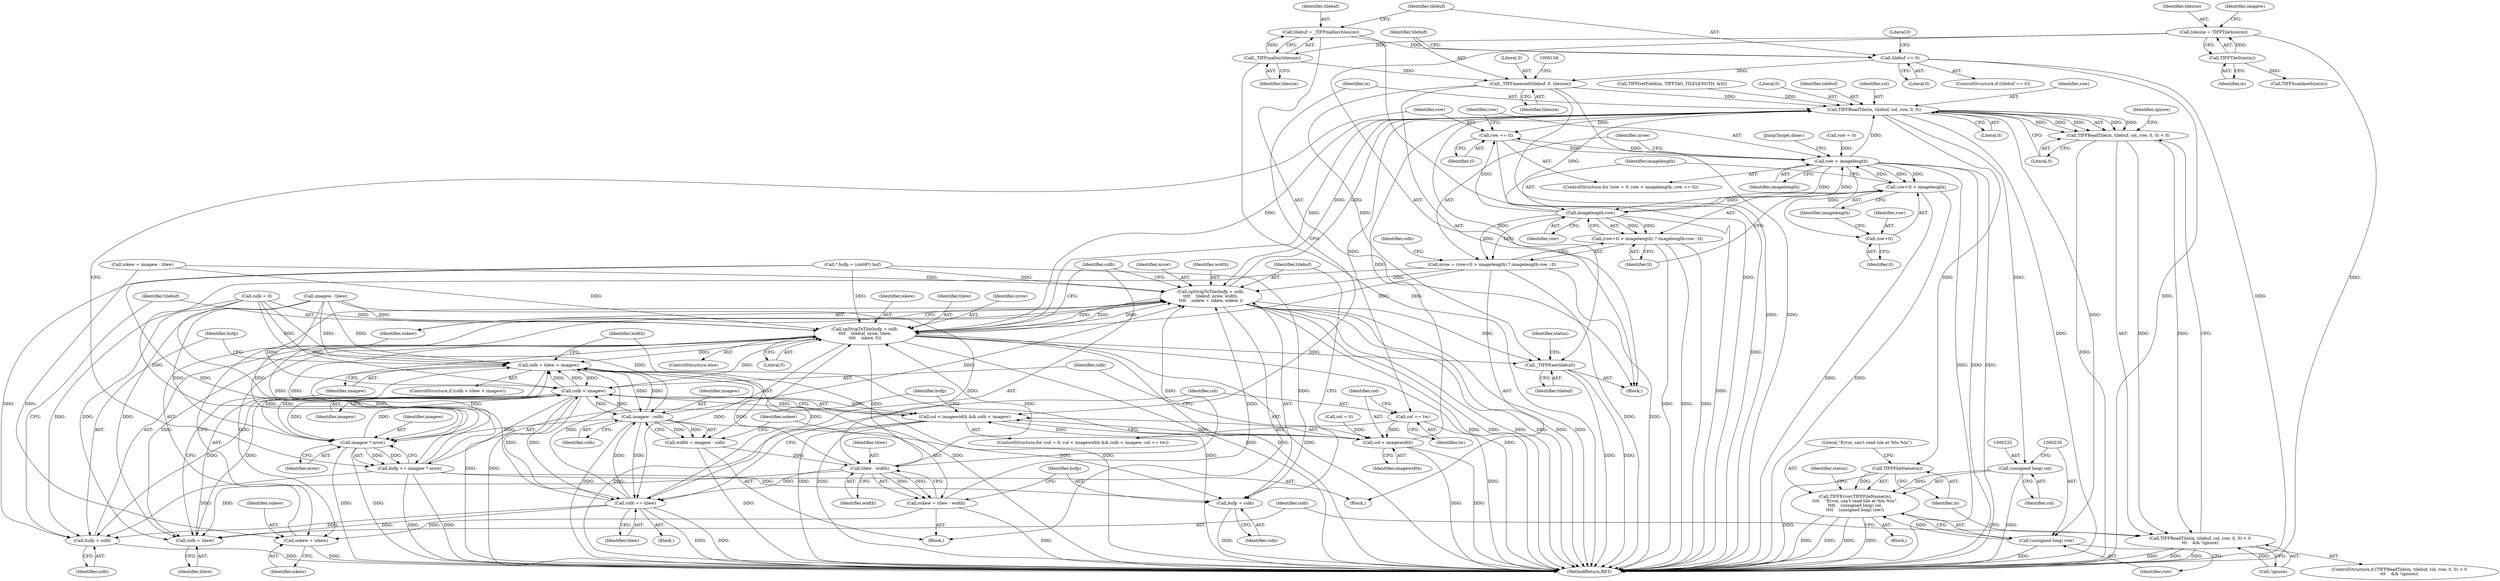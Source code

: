 digraph "1_libtiff_787c0ee906430b772f33ca50b97b8b5ca070faec@API" {
"1000151" [label="(Call,_TIFFmemset(tilebuf, 0, tilesize))"];
"1000146" [label="(Call,tilebuf == 0)"];
"1000141" [label="(Call,tilebuf = _TIFFmalloc(tilesize))"];
"1000143" [label="(Call,_TIFFmalloc(tilesize))"];
"1000108" [label="(Call,tilesize = TIFFTileSize(in))"];
"1000110" [label="(Call,TIFFTileSize(in))"];
"1000216" [label="(Call,TIFFReadTile(in, tilebuf, col, row, 0, 0))"];
"1000176" [label="(Call,row += tl)"];
"1000173" [label="(Call,row < imagelength)"];
"1000184" [label="(Call,row+tl > imagelength)"];
"1000189" [label="(Call,imagelength-row)"];
"1000181" [label="(Call,nrow = (row+tl > imagelength) ? imagelength-row : tl)"];
"1000260" [label="(Call,cpStripToTile(bufp + colb,\n\t\t\t\t    tilebuf, nrow, width,\n\t\t\t\t    oskew + iskew, oskew ))"];
"1000272" [label="(Call,cpStripToTile(bufp + colb,\n\t\t\t\t    tilebuf, nrow, tilew,\n\t\t\t\t    iskew, 0))"];
"1000242" [label="(Call,colb + tilew > imagew)"];
"1000206" [label="(Call,colb < imagew)"];
"1000202" [label="(Call,col < imagewidth && colb < imagew)"];
"1000243" [label="(Call,colb + tilew)"];
"1000251" [label="(Call,imagew - colb)"];
"1000249" [label="(Call,width = imagew - colb)"];
"1000257" [label="(Call,tilew - width)"];
"1000255" [label="(Call,oskew = tilew - width)"];
"1000267" [label="(Call,oskew + iskew)"];
"1000281" [label="(Call,colb += tilew)"];
"1000273" [label="(Call,bufp + colb)"];
"1000261" [label="(Call,bufp + colb)"];
"1000286" [label="(Call,imagew * nrow)"];
"1000284" [label="(Call,bufp += imagew * nrow)"];
"1000290" [label="(Call,_TIFFfree(tilebuf))"];
"1000183" [label="(Call,(row+tl > imagelength) ? imagelength-row : tl)"];
"1000185" [label="(Call,row+tl)"];
"1000209" [label="(Call,col += tw)"];
"1000203" [label="(Call,col < imagewidth)"];
"1000215" [label="(Call,TIFFReadTile(in, tilebuf, col, row, 0, 0) < 0)"];
"1000214" [label="(Call,TIFFReadTile(in, tilebuf, col, row, 0, 0) < 0\n\t\t\t    && !ignore)"];
"1000228" [label="(Call,TIFFFileName(in))"];
"1000227" [label="(Call,TIFFError(TIFFFileName(in),\n\t\t\t\t    \"Error, can't read tile at %lu %lu\",\n\t\t\t\t    (unsigned long) col,\n\t\t\t\t    (unsigned long) row))"];
"1000231" [label="(Call,(unsigned long) col)"];
"1000234" [label="(Call,(unsigned long) row)"];
"1000281" [label="(Call,colb += tilew)"];
"1000175" [label="(Identifier,imagelength)"];
"1000246" [label="(Identifier,imagew)"];
"1000244" [label="(Identifier,colb)"];
"1000195" [label="(Identifier,colb)"];
"1000228" [label="(Call,TIFFFileName(in))"];
"1000249" [label="(Call,width = imagew - colb)"];
"1000272" [label="(Call,cpStripToTile(bufp + colb,\n\t\t\t\t    tilebuf, nrow, tilew,\n\t\t\t\t    iskew, 0))"];
"1000142" [label="(Identifier,tilebuf)"];
"1000282" [label="(Identifier,colb)"];
"1000153" [label="(Literal,0)"];
"1000251" [label="(Call,imagew - colb)"];
"1000267" [label="(Call,oskew + iskew)"];
"1000266" [label="(Identifier,width)"];
"1000177" [label="(Identifier,row)"];
"1000258" [label="(Identifier,tilew)"];
"1000150" [label="(Literal,0)"];
"1000216" [label="(Call,TIFFReadTile(in, tilebuf, col, row, 0, 0))"];
"1000192" [label="(Identifier,tl)"];
"1000257" [label="(Call,tilew - width)"];
"1000111" [label="(Identifier,in)"];
"1000169" [label="(ControlStructure,for (row = 0; row < imagelength; row += tl))"];
"1000280" [label="(Literal,0)"];
"1000198" [label="(ControlStructure,for (col = 0; col < imagewidth && colb < imagew; col += tw))"];
"1000145" [label="(ControlStructure,if (tilebuf == 0))"];
"1000276" [label="(Identifier,tilebuf)"];
"1000189" [label="(Call,imagelength-row)"];
"1000241" [label="(ControlStructure,if (colb + tilew > imagew))"];
"1000212" [label="(Block,)"];
"1000236" [label="(Identifier,row)"];
"1000217" [label="(Identifier,in)"];
"1000277" [label="(Identifier,nrow)"];
"1000181" [label="(Call,nrow = (row+tl > imagelength) ? imagelength-row : tl)"];
"1000182" [label="(Identifier,nrow)"];
"1000194" [label="(Call,colb = 0)"];
"1000213" [label="(ControlStructure,if (TIFFReadTile(in, tilebuf, col, row, 0, 0) < 0\n\t\t\t    && !ignore))"];
"1000210" [label="(Identifier,col)"];
"1000226" [label="(Block,)"];
"1000259" [label="(Identifier,width)"];
"1000141" [label="(Call,tilebuf = _TIFFmalloc(tilesize))"];
"1000183" [label="(Call,(row+tl > imagelength) ? imagelength-row : tl)"];
"1000108" [label="(Call,tilesize = TIFFTileSize(in))"];
"1000242" [label="(Call,colb + tilew > imagew)"];
"1000265" [label="(Identifier,nrow)"];
"1000261" [label="(Call,bufp + colb)"];
"1000203" [label="(Call,col < imagewidth)"];
"1000176" [label="(Call,row += tl)"];
"1000284" [label="(Call,bufp += imagew * nrow)"];
"1000233" [label="(Identifier,col)"];
"1000219" [label="(Identifier,col)"];
"1000147" [label="(Identifier,tilebuf)"];
"1000209" [label="(Call,col += tw)"];
"1000275" [label="(Identifier,colb)"];
"1000185" [label="(Call,row+tl)"];
"1000222" [label="(Literal,0)"];
"1000260" [label="(Call,cpStripToTile(bufp + colb,\n\t\t\t\t    tilebuf, nrow, width,\n\t\t\t\t    oskew + iskew, oskew ))"];
"1000229" [label="(Identifier,in)"];
"1000252" [label="(Identifier,imagew)"];
"1000274" [label="(Identifier,bufp)"];
"1000220" [label="(Identifier,row)"];
"1000152" [label="(Identifier,tilebuf)"];
"1000207" [label="(Identifier,colb)"];
"1000126" [label="(Call,imagew - tilew)"];
"1000238" [label="(Identifier,status)"];
"1000199" [label="(Call,col = 0)"];
"1000263" [label="(Identifier,colb)"];
"1000116" [label="(Call,TIFFScanlineSize(in))"];
"1000214" [label="(Call,TIFFReadTile(in, tilebuf, col, row, 0, 0) < 0\n\t\t\t    && !ignore)"];
"1000204" [label="(Identifier,col)"];
"1000285" [label="(Identifier,bufp)"];
"1000234" [label="(Call,(unsigned long) row)"];
"1000269" [label="(Identifier,iskew)"];
"1000191" [label="(Identifier,row)"];
"1000255" [label="(Call,oskew = tilew - width)"];
"1000256" [label="(Identifier,oskew)"];
"1000188" [label="(Identifier,imagelength)"];
"1000279" [label="(Identifier,iskew)"];
"1000143" [label="(Call,_TIFFmalloc(tilesize))"];
"1000250" [label="(Identifier,width)"];
"1000262" [label="(Identifier,bufp)"];
"1000154" [label="(Identifier,tilesize)"];
"1000283" [label="(Identifier,tilew)"];
"1000268" [label="(Identifier,oskew)"];
"1000110" [label="(Call,TIFFTileSize(in))"];
"1000173" [label="(Call,row < imagelength)"];
"1000170" [label="(Call,row = 0)"];
"1000253" [label="(Identifier,colb)"];
"1000270" [label="(Identifier,oskew)"];
"1000223" [label="(Literal,0)"];
"1000151" [label="(Call,_TIFFmemset(tilebuf, 0, tilesize))"];
"1000206" [label="(Call,colb < imagew)"];
"1000164" [label="(Call,TIFFGetField(in, TIFFTAG_TILELENGTH, &tl))"];
"1000202" [label="(Call,col < imagewidth && colb < imagew)"];
"1000287" [label="(Identifier,imagew)"];
"1000211" [label="(Identifier,tw)"];
"1000187" [label="(Identifier,tl)"];
"1000102" [label="(Block,)"];
"1000225" [label="(Identifier,ignore)"];
"1000231" [label="(Call,(unsigned long) col)"];
"1000148" [label="(Literal,0)"];
"1000289" [label="(JumpTarget,done:)"];
"1000286" [label="(Call,imagew * nrow)"];
"1000146" [label="(Call,tilebuf == 0)"];
"1000243" [label="(Call,colb + tilew)"];
"1000291" [label="(Identifier,tilebuf)"];
"1000109" [label="(Identifier,tilesize)"];
"1000190" [label="(Identifier,imagelength)"];
"1000124" [label="(Call,iskew = imagew - tilew)"];
"1000144" [label="(Identifier,tilesize)"];
"1000294" [label="(MethodReturn,RET)"];
"1000115" [label="(Identifier,imagew)"];
"1000273" [label="(Call,bufp + colb)"];
"1000227" [label="(Call,TIFFError(TIFFFileName(in),\n\t\t\t\t    \"Error, can't read tile at %lu %lu\",\n\t\t\t\t    (unsigned long) col,\n\t\t\t\t    (unsigned long) row))"];
"1000186" [label="(Identifier,row)"];
"1000174" [label="(Identifier,row)"];
"1000290" [label="(Call,_TIFFfree(tilebuf))"];
"1000221" [label="(Literal,0)"];
"1000230" [label="(Literal,\"Error, can't read tile at %lu %lu\")"];
"1000184" [label="(Call,row+tl > imagelength)"];
"1000271" [label="(ControlStructure,else)"];
"1000178" [label="(Identifier,tl)"];
"1000247" [label="(Block,)"];
"1000288" [label="(Identifier,nrow)"];
"1000224" [label="(Call,!ignore)"];
"1000264" [label="(Identifier,tilebuf)"];
"1000278" [label="(Identifier,tilew)"];
"1000130" [label="(Call,* bufp = (uint8*) buf)"];
"1000245" [label="(Identifier,tilew)"];
"1000208" [label="(Identifier,imagew)"];
"1000218" [label="(Identifier,tilebuf)"];
"1000179" [label="(Block,)"];
"1000205" [label="(Identifier,imagewidth)"];
"1000293" [label="(Identifier,status)"];
"1000215" [label="(Call,TIFFReadTile(in, tilebuf, col, row, 0, 0) < 0)"];
"1000151" -> "1000102"  [label="AST: "];
"1000151" -> "1000154"  [label="CFG: "];
"1000152" -> "1000151"  [label="AST: "];
"1000153" -> "1000151"  [label="AST: "];
"1000154" -> "1000151"  [label="AST: "];
"1000156" -> "1000151"  [label="CFG: "];
"1000151" -> "1000294"  [label="DDG: "];
"1000151" -> "1000294"  [label="DDG: "];
"1000146" -> "1000151"  [label="DDG: "];
"1000143" -> "1000151"  [label="DDG: "];
"1000151" -> "1000216"  [label="DDG: "];
"1000151" -> "1000290"  [label="DDG: "];
"1000146" -> "1000145"  [label="AST: "];
"1000146" -> "1000148"  [label="CFG: "];
"1000147" -> "1000146"  [label="AST: "];
"1000148" -> "1000146"  [label="AST: "];
"1000150" -> "1000146"  [label="CFG: "];
"1000152" -> "1000146"  [label="CFG: "];
"1000146" -> "1000294"  [label="DDG: "];
"1000146" -> "1000294"  [label="DDG: "];
"1000141" -> "1000146"  [label="DDG: "];
"1000141" -> "1000102"  [label="AST: "];
"1000141" -> "1000143"  [label="CFG: "];
"1000142" -> "1000141"  [label="AST: "];
"1000143" -> "1000141"  [label="AST: "];
"1000147" -> "1000141"  [label="CFG: "];
"1000141" -> "1000294"  [label="DDG: "];
"1000143" -> "1000141"  [label="DDG: "];
"1000143" -> "1000144"  [label="CFG: "];
"1000144" -> "1000143"  [label="AST: "];
"1000143" -> "1000294"  [label="DDG: "];
"1000108" -> "1000143"  [label="DDG: "];
"1000108" -> "1000102"  [label="AST: "];
"1000108" -> "1000110"  [label="CFG: "];
"1000109" -> "1000108"  [label="AST: "];
"1000110" -> "1000108"  [label="AST: "];
"1000115" -> "1000108"  [label="CFG: "];
"1000108" -> "1000294"  [label="DDG: "];
"1000110" -> "1000108"  [label="DDG: "];
"1000110" -> "1000111"  [label="CFG: "];
"1000111" -> "1000110"  [label="AST: "];
"1000110" -> "1000116"  [label="DDG: "];
"1000216" -> "1000215"  [label="AST: "];
"1000216" -> "1000222"  [label="CFG: "];
"1000217" -> "1000216"  [label="AST: "];
"1000218" -> "1000216"  [label="AST: "];
"1000219" -> "1000216"  [label="AST: "];
"1000220" -> "1000216"  [label="AST: "];
"1000221" -> "1000216"  [label="AST: "];
"1000222" -> "1000216"  [label="AST: "];
"1000223" -> "1000216"  [label="CFG: "];
"1000216" -> "1000294"  [label="DDG: "];
"1000216" -> "1000176"  [label="DDG: "];
"1000216" -> "1000209"  [label="DDG: "];
"1000216" -> "1000215"  [label="DDG: "];
"1000216" -> "1000215"  [label="DDG: "];
"1000216" -> "1000215"  [label="DDG: "];
"1000216" -> "1000215"  [label="DDG: "];
"1000216" -> "1000215"  [label="DDG: "];
"1000164" -> "1000216"  [label="DDG: "];
"1000260" -> "1000216"  [label="DDG: "];
"1000272" -> "1000216"  [label="DDG: "];
"1000203" -> "1000216"  [label="DDG: "];
"1000189" -> "1000216"  [label="DDG: "];
"1000173" -> "1000216"  [label="DDG: "];
"1000216" -> "1000228"  [label="DDG: "];
"1000216" -> "1000231"  [label="DDG: "];
"1000216" -> "1000234"  [label="DDG: "];
"1000216" -> "1000260"  [label="DDG: "];
"1000216" -> "1000272"  [label="DDG: "];
"1000216" -> "1000290"  [label="DDG: "];
"1000176" -> "1000169"  [label="AST: "];
"1000176" -> "1000178"  [label="CFG: "];
"1000177" -> "1000176"  [label="AST: "];
"1000178" -> "1000176"  [label="AST: "];
"1000174" -> "1000176"  [label="CFG: "];
"1000176" -> "1000294"  [label="DDG: "];
"1000176" -> "1000173"  [label="DDG: "];
"1000189" -> "1000176"  [label="DDG: "];
"1000173" -> "1000176"  [label="DDG: "];
"1000173" -> "1000169"  [label="AST: "];
"1000173" -> "1000175"  [label="CFG: "];
"1000174" -> "1000173"  [label="AST: "];
"1000175" -> "1000173"  [label="AST: "];
"1000182" -> "1000173"  [label="CFG: "];
"1000289" -> "1000173"  [label="CFG: "];
"1000173" -> "1000294"  [label="DDG: "];
"1000173" -> "1000294"  [label="DDG: "];
"1000173" -> "1000294"  [label="DDG: "];
"1000170" -> "1000173"  [label="DDG: "];
"1000184" -> "1000173"  [label="DDG: "];
"1000189" -> "1000173"  [label="DDG: "];
"1000173" -> "1000184"  [label="DDG: "];
"1000173" -> "1000184"  [label="DDG: "];
"1000173" -> "1000185"  [label="DDG: "];
"1000173" -> "1000189"  [label="DDG: "];
"1000184" -> "1000183"  [label="AST: "];
"1000184" -> "1000188"  [label="CFG: "];
"1000185" -> "1000184"  [label="AST: "];
"1000188" -> "1000184"  [label="AST: "];
"1000190" -> "1000184"  [label="CFG: "];
"1000192" -> "1000184"  [label="CFG: "];
"1000184" -> "1000294"  [label="DDG: "];
"1000184" -> "1000294"  [label="DDG: "];
"1000184" -> "1000189"  [label="DDG: "];
"1000189" -> "1000183"  [label="AST: "];
"1000189" -> "1000191"  [label="CFG: "];
"1000190" -> "1000189"  [label="AST: "];
"1000191" -> "1000189"  [label="AST: "];
"1000183" -> "1000189"  [label="CFG: "];
"1000189" -> "1000294"  [label="DDG: "];
"1000189" -> "1000181"  [label="DDG: "];
"1000189" -> "1000181"  [label="DDG: "];
"1000189" -> "1000183"  [label="DDG: "];
"1000189" -> "1000183"  [label="DDG: "];
"1000181" -> "1000179"  [label="AST: "];
"1000181" -> "1000183"  [label="CFG: "];
"1000182" -> "1000181"  [label="AST: "];
"1000183" -> "1000181"  [label="AST: "];
"1000195" -> "1000181"  [label="CFG: "];
"1000181" -> "1000294"  [label="DDG: "];
"1000181" -> "1000294"  [label="DDG: "];
"1000181" -> "1000260"  [label="DDG: "];
"1000181" -> "1000272"  [label="DDG: "];
"1000181" -> "1000286"  [label="DDG: "];
"1000260" -> "1000247"  [label="AST: "];
"1000260" -> "1000270"  [label="CFG: "];
"1000261" -> "1000260"  [label="AST: "];
"1000264" -> "1000260"  [label="AST: "];
"1000265" -> "1000260"  [label="AST: "];
"1000266" -> "1000260"  [label="AST: "];
"1000267" -> "1000260"  [label="AST: "];
"1000270" -> "1000260"  [label="AST: "];
"1000282" -> "1000260"  [label="CFG: "];
"1000260" -> "1000294"  [label="DDG: "];
"1000260" -> "1000294"  [label="DDG: "];
"1000260" -> "1000294"  [label="DDG: "];
"1000260" -> "1000294"  [label="DDG: "];
"1000260" -> "1000294"  [label="DDG: "];
"1000260" -> "1000294"  [label="DDG: "];
"1000284" -> "1000260"  [label="DDG: "];
"1000130" -> "1000260"  [label="DDG: "];
"1000251" -> "1000260"  [label="DDG: "];
"1000272" -> "1000260"  [label="DDG: "];
"1000272" -> "1000260"  [label="DDG: "];
"1000257" -> "1000260"  [label="DDG: "];
"1000255" -> "1000260"  [label="DDG: "];
"1000124" -> "1000260"  [label="DDG: "];
"1000260" -> "1000272"  [label="DDG: "];
"1000260" -> "1000286"  [label="DDG: "];
"1000260" -> "1000290"  [label="DDG: "];
"1000272" -> "1000271"  [label="AST: "];
"1000272" -> "1000280"  [label="CFG: "];
"1000273" -> "1000272"  [label="AST: "];
"1000276" -> "1000272"  [label="AST: "];
"1000277" -> "1000272"  [label="AST: "];
"1000278" -> "1000272"  [label="AST: "];
"1000279" -> "1000272"  [label="AST: "];
"1000280" -> "1000272"  [label="AST: "];
"1000282" -> "1000272"  [label="CFG: "];
"1000272" -> "1000294"  [label="DDG: "];
"1000272" -> "1000294"  [label="DDG: "];
"1000272" -> "1000294"  [label="DDG: "];
"1000272" -> "1000294"  [label="DDG: "];
"1000272" -> "1000242"  [label="DDG: "];
"1000272" -> "1000243"  [label="DDG: "];
"1000272" -> "1000257"  [label="DDG: "];
"1000272" -> "1000267"  [label="DDG: "];
"1000284" -> "1000272"  [label="DDG: "];
"1000130" -> "1000272"  [label="DDG: "];
"1000281" -> "1000272"  [label="DDG: "];
"1000194" -> "1000272"  [label="DDG: "];
"1000206" -> "1000272"  [label="DDG: "];
"1000126" -> "1000272"  [label="DDG: "];
"1000257" -> "1000272"  [label="DDG: "];
"1000124" -> "1000272"  [label="DDG: "];
"1000272" -> "1000281"  [label="DDG: "];
"1000272" -> "1000286"  [label="DDG: "];
"1000272" -> "1000290"  [label="DDG: "];
"1000242" -> "1000241"  [label="AST: "];
"1000242" -> "1000246"  [label="CFG: "];
"1000243" -> "1000242"  [label="AST: "];
"1000246" -> "1000242"  [label="AST: "];
"1000250" -> "1000242"  [label="CFG: "];
"1000274" -> "1000242"  [label="CFG: "];
"1000242" -> "1000294"  [label="DDG: "];
"1000242" -> "1000294"  [label="DDG: "];
"1000242" -> "1000294"  [label="DDG: "];
"1000242" -> "1000206"  [label="DDG: "];
"1000281" -> "1000242"  [label="DDG: "];
"1000194" -> "1000242"  [label="DDG: "];
"1000206" -> "1000242"  [label="DDG: "];
"1000206" -> "1000242"  [label="DDG: "];
"1000126" -> "1000242"  [label="DDG: "];
"1000126" -> "1000242"  [label="DDG: "];
"1000257" -> "1000242"  [label="DDG: "];
"1000286" -> "1000242"  [label="DDG: "];
"1000251" -> "1000242"  [label="DDG: "];
"1000242" -> "1000251"  [label="DDG: "];
"1000242" -> "1000286"  [label="DDG: "];
"1000206" -> "1000202"  [label="AST: "];
"1000206" -> "1000208"  [label="CFG: "];
"1000207" -> "1000206"  [label="AST: "];
"1000208" -> "1000206"  [label="AST: "];
"1000202" -> "1000206"  [label="CFG: "];
"1000206" -> "1000294"  [label="DDG: "];
"1000206" -> "1000294"  [label="DDG: "];
"1000206" -> "1000202"  [label="DDG: "];
"1000206" -> "1000202"  [label="DDG: "];
"1000281" -> "1000206"  [label="DDG: "];
"1000194" -> "1000206"  [label="DDG: "];
"1000286" -> "1000206"  [label="DDG: "];
"1000251" -> "1000206"  [label="DDG: "];
"1000126" -> "1000206"  [label="DDG: "];
"1000206" -> "1000243"  [label="DDG: "];
"1000206" -> "1000251"  [label="DDG: "];
"1000206" -> "1000273"  [label="DDG: "];
"1000206" -> "1000281"  [label="DDG: "];
"1000206" -> "1000286"  [label="DDG: "];
"1000202" -> "1000198"  [label="AST: "];
"1000202" -> "1000203"  [label="CFG: "];
"1000203" -> "1000202"  [label="AST: "];
"1000217" -> "1000202"  [label="CFG: "];
"1000285" -> "1000202"  [label="CFG: "];
"1000202" -> "1000294"  [label="DDG: "];
"1000202" -> "1000294"  [label="DDG: "];
"1000202" -> "1000294"  [label="DDG: "];
"1000203" -> "1000202"  [label="DDG: "];
"1000203" -> "1000202"  [label="DDG: "];
"1000243" -> "1000245"  [label="CFG: "];
"1000244" -> "1000243"  [label="AST: "];
"1000245" -> "1000243"  [label="AST: "];
"1000246" -> "1000243"  [label="CFG: "];
"1000281" -> "1000243"  [label="DDG: "];
"1000194" -> "1000243"  [label="DDG: "];
"1000126" -> "1000243"  [label="DDG: "];
"1000257" -> "1000243"  [label="DDG: "];
"1000251" -> "1000249"  [label="AST: "];
"1000251" -> "1000253"  [label="CFG: "];
"1000252" -> "1000251"  [label="AST: "];
"1000253" -> "1000251"  [label="AST: "];
"1000249" -> "1000251"  [label="CFG: "];
"1000251" -> "1000294"  [label="DDG: "];
"1000251" -> "1000249"  [label="DDG: "];
"1000251" -> "1000249"  [label="DDG: "];
"1000281" -> "1000251"  [label="DDG: "];
"1000194" -> "1000251"  [label="DDG: "];
"1000251" -> "1000261"  [label="DDG: "];
"1000251" -> "1000281"  [label="DDG: "];
"1000251" -> "1000286"  [label="DDG: "];
"1000249" -> "1000247"  [label="AST: "];
"1000250" -> "1000249"  [label="AST: "];
"1000256" -> "1000249"  [label="CFG: "];
"1000249" -> "1000294"  [label="DDG: "];
"1000249" -> "1000257"  [label="DDG: "];
"1000257" -> "1000255"  [label="AST: "];
"1000257" -> "1000259"  [label="CFG: "];
"1000258" -> "1000257"  [label="AST: "];
"1000259" -> "1000257"  [label="AST: "];
"1000255" -> "1000257"  [label="CFG: "];
"1000257" -> "1000255"  [label="DDG: "];
"1000257" -> "1000255"  [label="DDG: "];
"1000126" -> "1000257"  [label="DDG: "];
"1000257" -> "1000281"  [label="DDG: "];
"1000255" -> "1000247"  [label="AST: "];
"1000256" -> "1000255"  [label="AST: "];
"1000262" -> "1000255"  [label="CFG: "];
"1000255" -> "1000294"  [label="DDG: "];
"1000255" -> "1000267"  [label="DDG: "];
"1000267" -> "1000269"  [label="CFG: "];
"1000268" -> "1000267"  [label="AST: "];
"1000269" -> "1000267"  [label="AST: "];
"1000270" -> "1000267"  [label="CFG: "];
"1000267" -> "1000294"  [label="DDG: "];
"1000124" -> "1000267"  [label="DDG: "];
"1000281" -> "1000212"  [label="AST: "];
"1000281" -> "1000283"  [label="CFG: "];
"1000282" -> "1000281"  [label="AST: "];
"1000283" -> "1000281"  [label="AST: "];
"1000210" -> "1000281"  [label="CFG: "];
"1000281" -> "1000294"  [label="DDG: "];
"1000281" -> "1000294"  [label="DDG: "];
"1000281" -> "1000273"  [label="DDG: "];
"1000194" -> "1000281"  [label="DDG: "];
"1000273" -> "1000275"  [label="CFG: "];
"1000274" -> "1000273"  [label="AST: "];
"1000275" -> "1000273"  [label="AST: "];
"1000276" -> "1000273"  [label="CFG: "];
"1000273" -> "1000294"  [label="DDG: "];
"1000284" -> "1000273"  [label="DDG: "];
"1000130" -> "1000273"  [label="DDG: "];
"1000194" -> "1000273"  [label="DDG: "];
"1000261" -> "1000263"  [label="CFG: "];
"1000262" -> "1000261"  [label="AST: "];
"1000263" -> "1000261"  [label="AST: "];
"1000264" -> "1000261"  [label="CFG: "];
"1000261" -> "1000294"  [label="DDG: "];
"1000284" -> "1000261"  [label="DDG: "];
"1000130" -> "1000261"  [label="DDG: "];
"1000286" -> "1000284"  [label="AST: "];
"1000286" -> "1000288"  [label="CFG: "];
"1000287" -> "1000286"  [label="AST: "];
"1000288" -> "1000286"  [label="AST: "];
"1000284" -> "1000286"  [label="CFG: "];
"1000286" -> "1000294"  [label="DDG: "];
"1000286" -> "1000294"  [label="DDG: "];
"1000286" -> "1000284"  [label="DDG: "];
"1000286" -> "1000284"  [label="DDG: "];
"1000126" -> "1000286"  [label="DDG: "];
"1000284" -> "1000179"  [label="AST: "];
"1000285" -> "1000284"  [label="AST: "];
"1000177" -> "1000284"  [label="CFG: "];
"1000284" -> "1000294"  [label="DDG: "];
"1000284" -> "1000294"  [label="DDG: "];
"1000130" -> "1000284"  [label="DDG: "];
"1000290" -> "1000102"  [label="AST: "];
"1000290" -> "1000291"  [label="CFG: "];
"1000291" -> "1000290"  [label="AST: "];
"1000293" -> "1000290"  [label="CFG: "];
"1000290" -> "1000294"  [label="DDG: "];
"1000290" -> "1000294"  [label="DDG: "];
"1000183" -> "1000192"  [label="CFG: "];
"1000192" -> "1000183"  [label="AST: "];
"1000183" -> "1000294"  [label="DDG: "];
"1000183" -> "1000294"  [label="DDG: "];
"1000183" -> "1000294"  [label="DDG: "];
"1000185" -> "1000187"  [label="CFG: "];
"1000186" -> "1000185"  [label="AST: "];
"1000187" -> "1000185"  [label="AST: "];
"1000188" -> "1000185"  [label="CFG: "];
"1000209" -> "1000198"  [label="AST: "];
"1000209" -> "1000211"  [label="CFG: "];
"1000210" -> "1000209"  [label="AST: "];
"1000211" -> "1000209"  [label="AST: "];
"1000204" -> "1000209"  [label="CFG: "];
"1000209" -> "1000294"  [label="DDG: "];
"1000209" -> "1000203"  [label="DDG: "];
"1000203" -> "1000205"  [label="CFG: "];
"1000204" -> "1000203"  [label="AST: "];
"1000205" -> "1000203"  [label="AST: "];
"1000207" -> "1000203"  [label="CFG: "];
"1000203" -> "1000294"  [label="DDG: "];
"1000203" -> "1000294"  [label="DDG: "];
"1000199" -> "1000203"  [label="DDG: "];
"1000215" -> "1000214"  [label="AST: "];
"1000215" -> "1000223"  [label="CFG: "];
"1000223" -> "1000215"  [label="AST: "];
"1000225" -> "1000215"  [label="CFG: "];
"1000214" -> "1000215"  [label="CFG: "];
"1000215" -> "1000294"  [label="DDG: "];
"1000215" -> "1000214"  [label="DDG: "];
"1000215" -> "1000214"  [label="DDG: "];
"1000214" -> "1000213"  [label="AST: "];
"1000214" -> "1000224"  [label="CFG: "];
"1000224" -> "1000214"  [label="AST: "];
"1000229" -> "1000214"  [label="CFG: "];
"1000244" -> "1000214"  [label="CFG: "];
"1000214" -> "1000294"  [label="DDG: "];
"1000214" -> "1000294"  [label="DDG: "];
"1000214" -> "1000294"  [label="DDG: "];
"1000224" -> "1000214"  [label="DDG: "];
"1000228" -> "1000227"  [label="AST: "];
"1000228" -> "1000229"  [label="CFG: "];
"1000229" -> "1000228"  [label="AST: "];
"1000230" -> "1000228"  [label="CFG: "];
"1000228" -> "1000294"  [label="DDG: "];
"1000228" -> "1000227"  [label="DDG: "];
"1000227" -> "1000226"  [label="AST: "];
"1000227" -> "1000234"  [label="CFG: "];
"1000230" -> "1000227"  [label="AST: "];
"1000231" -> "1000227"  [label="AST: "];
"1000234" -> "1000227"  [label="AST: "];
"1000238" -> "1000227"  [label="CFG: "];
"1000227" -> "1000294"  [label="DDG: "];
"1000227" -> "1000294"  [label="DDG: "];
"1000227" -> "1000294"  [label="DDG: "];
"1000227" -> "1000294"  [label="DDG: "];
"1000231" -> "1000227"  [label="DDG: "];
"1000234" -> "1000227"  [label="DDG: "];
"1000231" -> "1000233"  [label="CFG: "];
"1000232" -> "1000231"  [label="AST: "];
"1000233" -> "1000231"  [label="AST: "];
"1000235" -> "1000231"  [label="CFG: "];
"1000231" -> "1000294"  [label="DDG: "];
"1000234" -> "1000236"  [label="CFG: "];
"1000235" -> "1000234"  [label="AST: "];
"1000236" -> "1000234"  [label="AST: "];
"1000234" -> "1000294"  [label="DDG: "];
}
